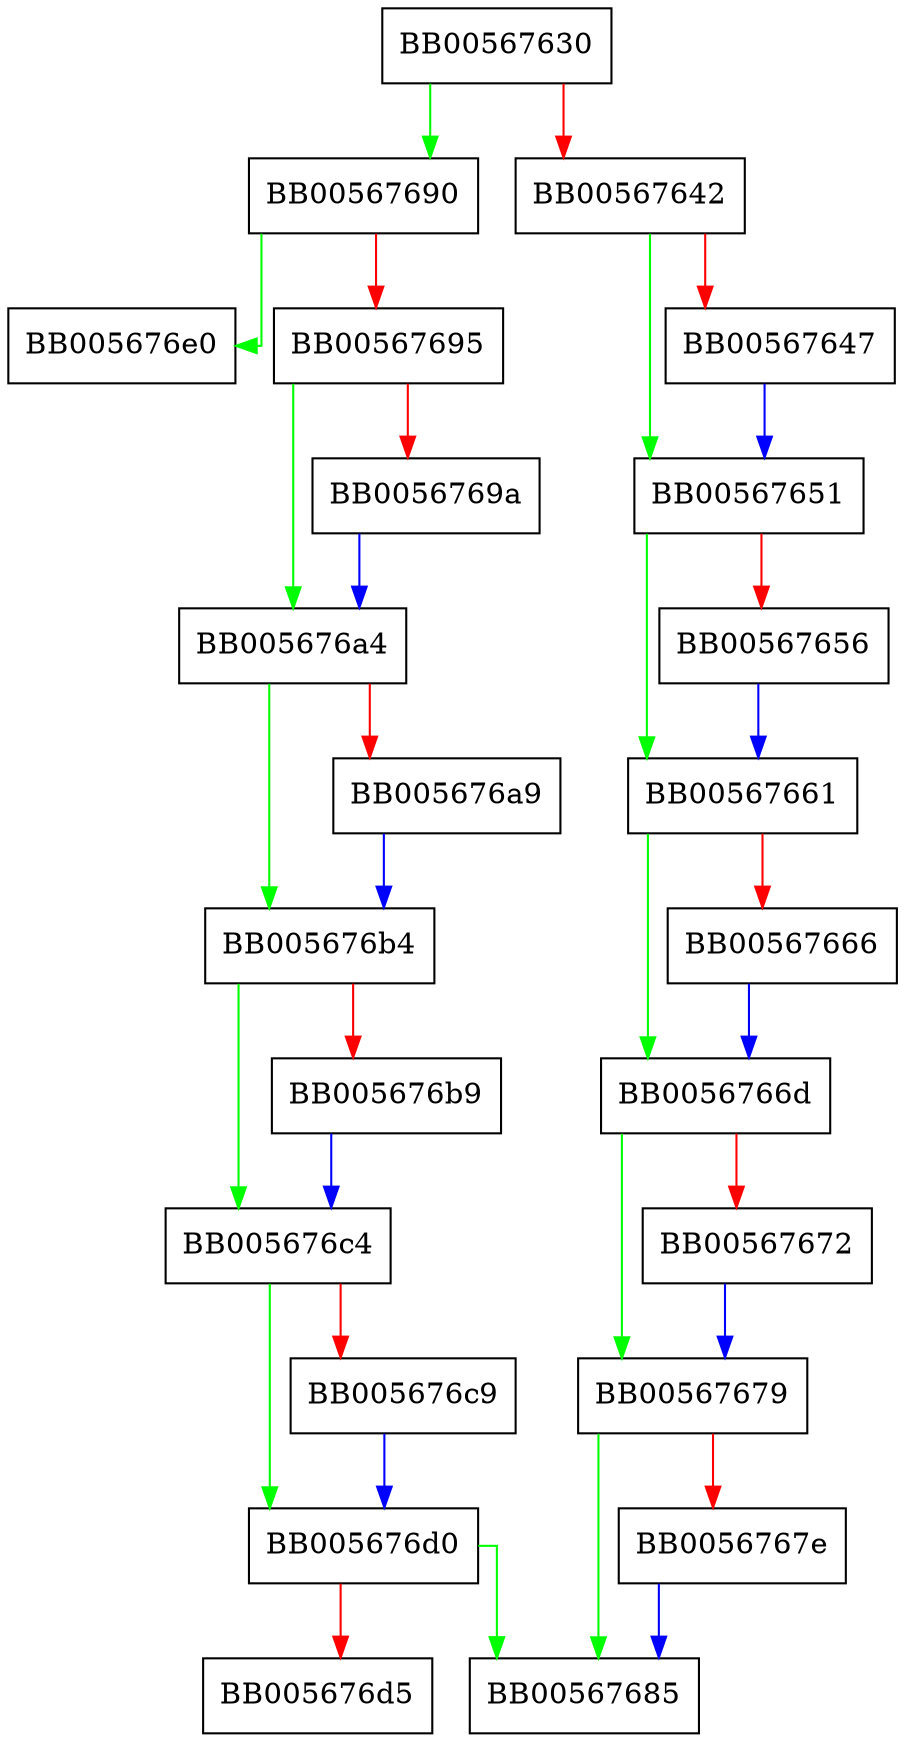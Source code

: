 digraph CMS_RecipientEncryptedKey_get0_id {
  node [shape="box"];
  graph [splines=ortho];
  BB00567630 -> BB00567690 [color="green"];
  BB00567630 -> BB00567642 [color="red"];
  BB00567642 -> BB00567651 [color="green"];
  BB00567642 -> BB00567647 [color="red"];
  BB00567647 -> BB00567651 [color="blue"];
  BB00567651 -> BB00567661 [color="green"];
  BB00567651 -> BB00567656 [color="red"];
  BB00567656 -> BB00567661 [color="blue"];
  BB00567661 -> BB0056766d [color="green"];
  BB00567661 -> BB00567666 [color="red"];
  BB00567666 -> BB0056766d [color="blue"];
  BB0056766d -> BB00567679 [color="green"];
  BB0056766d -> BB00567672 [color="red"];
  BB00567672 -> BB00567679 [color="blue"];
  BB00567679 -> BB00567685 [color="green"];
  BB00567679 -> BB0056767e [color="red"];
  BB0056767e -> BB00567685 [color="blue"];
  BB00567690 -> BB005676e0 [color="green"];
  BB00567690 -> BB00567695 [color="red"];
  BB00567695 -> BB005676a4 [color="green"];
  BB00567695 -> BB0056769a [color="red"];
  BB0056769a -> BB005676a4 [color="blue"];
  BB005676a4 -> BB005676b4 [color="green"];
  BB005676a4 -> BB005676a9 [color="red"];
  BB005676a9 -> BB005676b4 [color="blue"];
  BB005676b4 -> BB005676c4 [color="green"];
  BB005676b4 -> BB005676b9 [color="red"];
  BB005676b9 -> BB005676c4 [color="blue"];
  BB005676c4 -> BB005676d0 [color="green"];
  BB005676c4 -> BB005676c9 [color="red"];
  BB005676c9 -> BB005676d0 [color="blue"];
  BB005676d0 -> BB00567685 [color="green"];
  BB005676d0 -> BB005676d5 [color="red"];
}